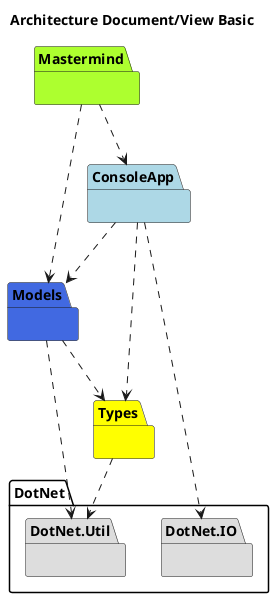 @startuml ArchitectureDocumentViewBasic
title Architecture Document/View Basic

namespace Mastermind #GreenYellow { }
namespace ConsoleApp #LightBlue { }
namespace Models #RoyalBlue { }
namespace Types #Yellow { }
namespace DotNet.IO #DDDDDD { }
namespace DotNet.Util #DDDDDD { }

Mastermind .down.> Models
Mastermind .down.> ConsoleApp
ConsoleApp .down.> Models
ConsoleApp .down.> Types
ConsoleApp ..> DotNet.IO
Models .down.> Types
Models ..> DotNet.Util
Types ..> DotNet.Util

@enduml